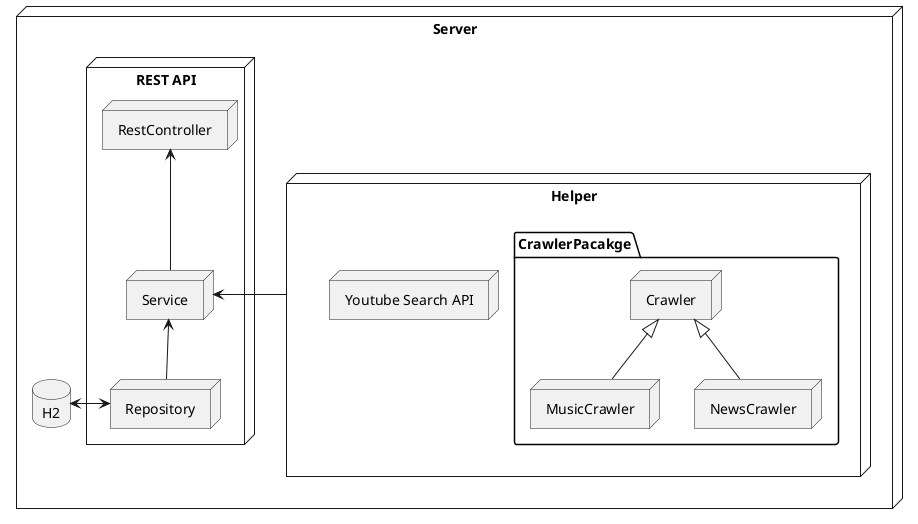 @startuml
node "Server" {
    node Helper {
        package CrawlerPacakge {
            node "MusicCrawler"
            node "NewsCrawler"
            node "Crawler" 
        }
        node "Youtube Search API" as YSA
    }
    node "REST API" as REST {
        node Service
        node Repository
        node RestController
    }
    database H2
}
RestController <-- Service
Service <-- Repository
Service <- Helper
Repository <-> H2
Crawler <|-- MusicCrawler
Crawler <|-- NewsCrawler
@enduml